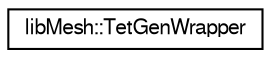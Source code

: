 digraph "Graphical Class Hierarchy"
{
  edge [fontname="FreeSans",fontsize="10",labelfontname="FreeSans",labelfontsize="10"];
  node [fontname="FreeSans",fontsize="10",shape=record];
  rankdir="LR";
  Node1 [label="libMesh::TetGenWrapper",height=0.2,width=0.4,color="black", fillcolor="white", style="filled",URL="$classlibMesh_1_1TetGenWrapper.html"];
}
